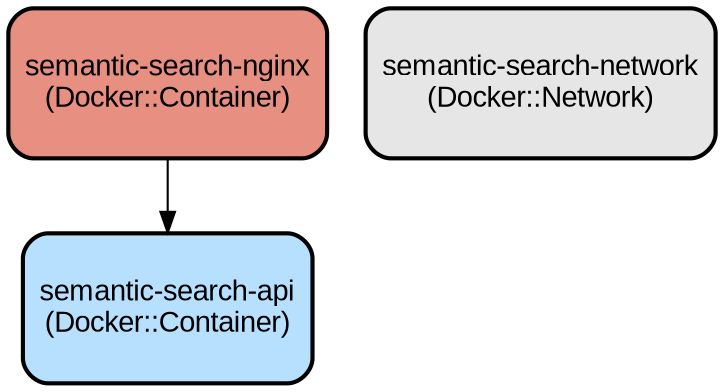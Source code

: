digraph INFRA {
  node [ color = "black", fillcolor = "#E6E6E6", height =1, style = "filled,bold,rounded", fontname = "Arial" ];
  "semantic-search-api" [ label = "semantic-search-api
(Docker::Container)", shape =rectangle, fillcolor = "#B7E0FF" ];
  "semantic-search-nginx" [ label = "semantic-search-nginx
(Docker::Container)", shape =rectangle, fillcolor = "#E78F81" ];
  "semantic-search-network" [ label = "semantic-search-network
(Docker::Network)", shape =rectangle ];
  "semantic-search-nginx" -> "semantic-search-api";
}
